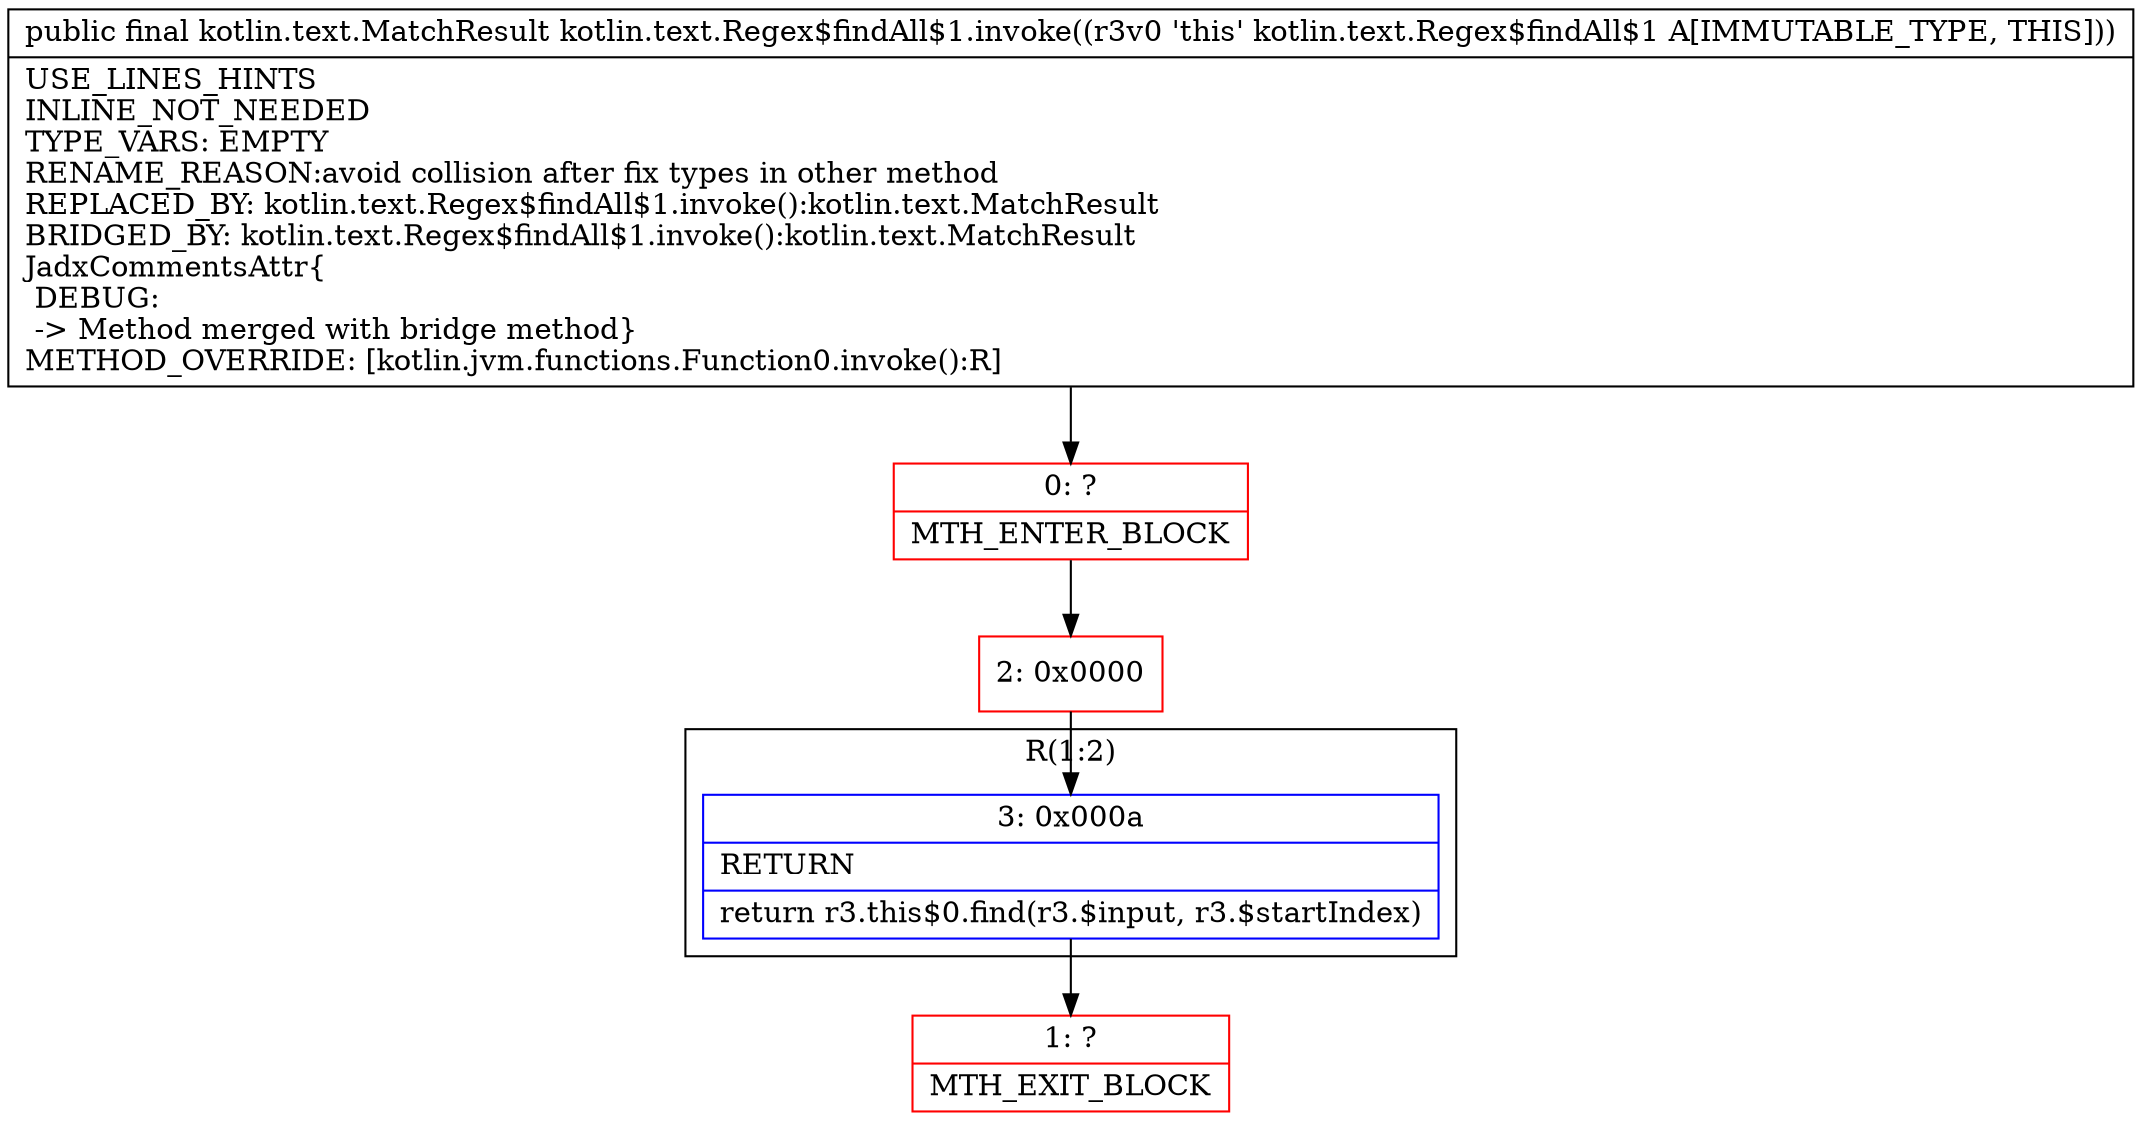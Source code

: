 digraph "CFG forkotlin.text.Regex$findAll$1.invoke()Lkotlin\/text\/MatchResult;" {
subgraph cluster_Region_2035920845 {
label = "R(1:2)";
node [shape=record,color=blue];
Node_3 [shape=record,label="{3\:\ 0x000a|RETURN\l|return r3.this$0.find(r3.$input, r3.$startIndex)\l}"];
}
Node_0 [shape=record,color=red,label="{0\:\ ?|MTH_ENTER_BLOCK\l}"];
Node_2 [shape=record,color=red,label="{2\:\ 0x0000}"];
Node_1 [shape=record,color=red,label="{1\:\ ?|MTH_EXIT_BLOCK\l}"];
MethodNode[shape=record,label="{public final kotlin.text.MatchResult kotlin.text.Regex$findAll$1.invoke((r3v0 'this' kotlin.text.Regex$findAll$1 A[IMMUTABLE_TYPE, THIS]))  | USE_LINES_HINTS\lINLINE_NOT_NEEDED\lTYPE_VARS: EMPTY\lRENAME_REASON:avoid collision after fix types in other method\lREPLACED_BY: kotlin.text.Regex$findAll$1.invoke():kotlin.text.MatchResult\lBRIDGED_BY: kotlin.text.Regex$findAll$1.invoke():kotlin.text.MatchResult\lJadxCommentsAttr\{\l DEBUG: \l \-\> Method merged with bridge method\}\lMETHOD_OVERRIDE: [kotlin.jvm.functions.Function0.invoke():R]\l}"];
MethodNode -> Node_0;Node_3 -> Node_1;
Node_0 -> Node_2;
Node_2 -> Node_3;
}

